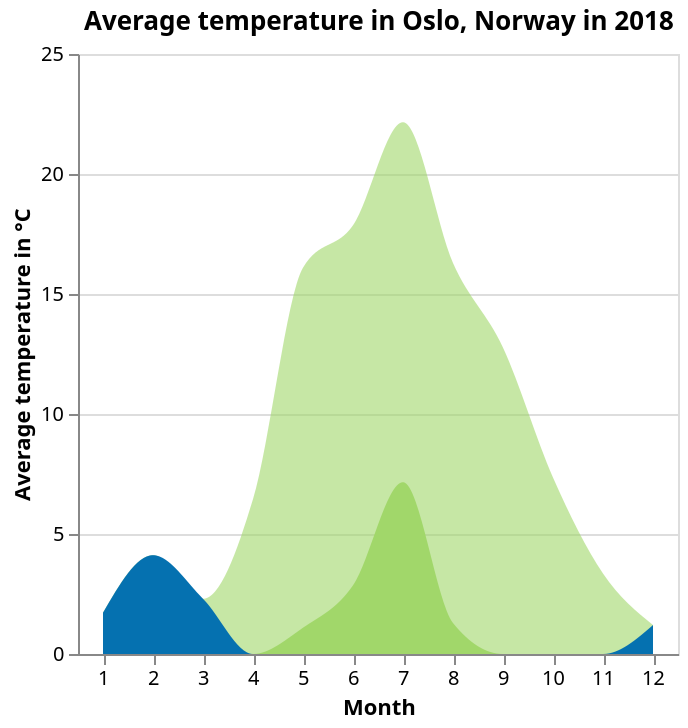 {
  "$schema": "https://vega.github.io/schema/vega-lite/v5.json",
  "description": "Horizon Graph with 2 layers. (See https://idl.cs.washington.edu/papers/horizon/ for more details on Horizon Graphs.)",
  "title": "Average temperature in Oslo, Norway in 2018",
  "data": {
    "values": [
      {
        "temp": -1.722580645,
        "date": 1
      },
      {
        "temp": -4.117857143,
        "date": 2
      },
      {
        "temp": -2.3,
        "date": 3
      },
      {
        "temp": 6.453333333,
        "date": 4
      },
      {
        "temp": 16.09677419,
        "date": 5
      },
      {
        "temp": 17.86333333,
        "date": 6
      },
      {
        "temp": 22.15806452,
        "date": 7
      },
      {
        "temp": 16.29032258,
        "date": 8
      },
      {
        "temp": 12.76428571,
        "date": 9
      },
      {
        "temp": 7.351612903,
        "date": 10
      },
      {
        "temp": 3.353333333,
        "date": 11
      },
      {
        "temp": -1.206451613,
        "date": 12
      }
    ]
  },
  "height": 300,
  "width": 300,
  "layer": [
    {
      "transform": [
        {
          "calculate": "datum.temp < 0 ? (datum.temp * -1) : datum.temp",
          "as": "ny0"
        }
      ],
      "mark": {
        "type": "area",
        "clip": true,
        "orient": "vertical",
        "color": "#a1d76a"
      },
      "encoding": {
        "x": {
          "field": "date",
          "type": "ordinal",
          "scale": {
            "zero": false,
            "nice": false
          },
          "axis": {
            "title": "Month",
            "labelAngle": 0
          }
        },
        "y": {
          "field": "ny0",
          "type": "quantitative",
          "scale": {
            "domain": [
              0,
              25
            ]
          },
          "axis": {
            "title": "Average temperature in \u00b0C",
            "tickCount": 5
          }
        },
        "opacity": {
          "value": 0.6
        },
        "tooltip": [
          {
            "field": "date",
            "type": "ordinal",
            "title": "Month"
          },
          {
            "field": "temp",
            "type": "quantitative",
            "title": "Average temperature in \u00b0C"
          }
        ]
      }
    },
    {
      "transform": [
        {
          "calculate": "datum.temp > 15 ? datum.temp - 15 : 0",
          "as": "ny"
        }
      ],
      "mark": {
        "type": "area",
        "clip": true,
        "orient": "vertical",
        "color": "#a1d76a"
      },
      "encoding": {
        "x": {
          "field": "date",
          "type": "ordinal",
          "axis": {
            "title": "Month"
          }
        },
        "y": {
          "field": "ny",
          "type": "quantitative",
          "scale": {
            "domain": [
              0,
              25
            ]
          },
          "axis": {
            "title": "Average temperature in \u00b0C",
            "tickCount": 5
          }
        },
        "opacity": {
          "value": 1
        },
        "tooltip": [
          {
            "field": "date",
            "type": "ordinal",
            "title": "Month"
          },
          {
            "field": "temp",
            "type": "quantitative",
            "title": "Average temperature in \u00b0C"
          }
        ]
      }
    },
    {
      "transform": [
        {
          "calculate": "datum.temp < 0 ? (datum.temp * -1) : 0",
          "as": "ny2"
        }
      ],
      "mark": {
        "type": "area",
        "clip": true,
        "orient": "vertical",
        "color": "#0571b0"
      },
      "encoding": {
        "x": {
          "field": "date",
          "type": "ordinal"
        },
        "y": {
          "field": "ny2",
          "type": "quantitative",
          "scale": {
            "domain": [
              0,
              25
            ]
          }
        },
        "opacity": {
          "value": 1
        },
        "tooltip": [
          {
            "field": "date",
            "type": "ordinal",
            "title": "Month"
          },
          {
            "field": "temp",
            "type": "quantitative",
            "title": "Average temperature in \u00b0C"
          }
        ]
      }
    }
  ],
  "config": {
    "area": {
      "interpolate": "monotone"
    }
  }
}